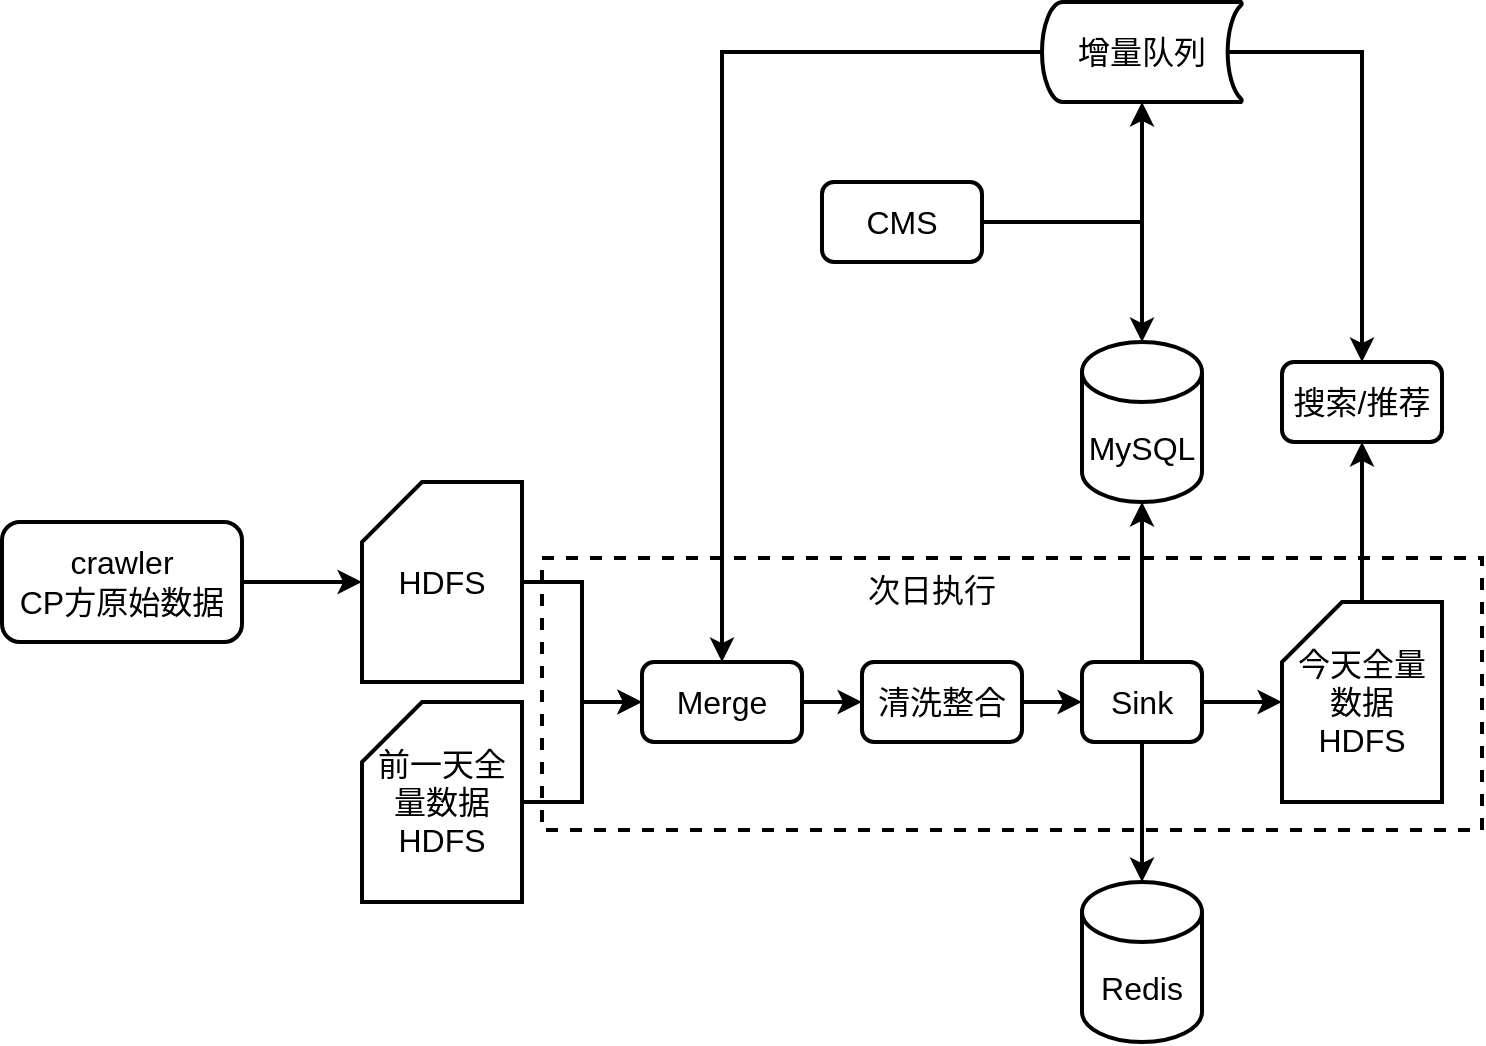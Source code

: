 <mxfile version="14.2.7" type="github">
  <diagram id="VjVRpiudHXe4usmQhJof" name="第 1 页">
    <mxGraphModel dx="1426" dy="844" grid="0" gridSize="10" guides="1" tooltips="1" connect="1" arrows="1" fold="1" page="1" pageScale="1" pageWidth="1169" pageHeight="827" math="0" shadow="0">
      <root>
        <mxCell id="0" />
        <mxCell id="1" parent="0" />
        <mxCell id="4UaUl_g-EKsj6W3iqg6l-20" value="" style="rounded=0;whiteSpace=wrap;html=1;strokeWidth=2;fontSize=16;dashed=1;" vertex="1" parent="1">
          <mxGeometry x="390" y="388" width="470" height="136" as="geometry" />
        </mxCell>
        <mxCell id="4UaUl_g-EKsj6W3iqg6l-3" value="" style="edgeStyle=orthogonalEdgeStyle;rounded=0;orthogonalLoop=1;jettySize=auto;html=1;fontSize=16;strokeWidth=2;" edge="1" parent="1" source="4UaUl_g-EKsj6W3iqg6l-1" target="4UaUl_g-EKsj6W3iqg6l-2">
          <mxGeometry relative="1" as="geometry" />
        </mxCell>
        <mxCell id="4UaUl_g-EKsj6W3iqg6l-1" value="crawler&lt;br style=&quot;font-size: 16px;&quot;&gt;CP方原始数据" style="rounded=1;whiteSpace=wrap;html=1;strokeWidth=2;fontSize=16;" vertex="1" parent="1">
          <mxGeometry x="120" y="370" width="120" height="60" as="geometry" />
        </mxCell>
        <mxCell id="4UaUl_g-EKsj6W3iqg6l-6" style="edgeStyle=orthogonalEdgeStyle;rounded=0;orthogonalLoop=1;jettySize=auto;html=1;exitX=1;exitY=0.5;exitDx=0;exitDy=0;exitPerimeter=0;entryX=0;entryY=0.5;entryDx=0;entryDy=0;strokeWidth=2;fontSize=16;" edge="1" parent="1" source="4UaUl_g-EKsj6W3iqg6l-2" target="4UaUl_g-EKsj6W3iqg6l-5">
          <mxGeometry relative="1" as="geometry" />
        </mxCell>
        <mxCell id="4UaUl_g-EKsj6W3iqg6l-2" value="HDFS" style="shape=card;whiteSpace=wrap;html=1;strokeWidth=2;fontSize=16;" vertex="1" parent="1">
          <mxGeometry x="300" y="350" width="80" height="100" as="geometry" />
        </mxCell>
        <mxCell id="4UaUl_g-EKsj6W3iqg6l-7" style="edgeStyle=orthogonalEdgeStyle;rounded=0;orthogonalLoop=1;jettySize=auto;html=1;exitX=1;exitY=0.5;exitDx=0;exitDy=0;exitPerimeter=0;entryX=0;entryY=0.5;entryDx=0;entryDy=0;strokeWidth=2;fontSize=16;" edge="1" parent="1" source="4UaUl_g-EKsj6W3iqg6l-4" target="4UaUl_g-EKsj6W3iqg6l-5">
          <mxGeometry relative="1" as="geometry" />
        </mxCell>
        <mxCell id="4UaUl_g-EKsj6W3iqg6l-4" value="前一天全量数据&lt;br&gt;HDFS" style="shape=card;whiteSpace=wrap;html=1;strokeWidth=2;fontSize=16;" vertex="1" parent="1">
          <mxGeometry x="300" y="460" width="80" height="100" as="geometry" />
        </mxCell>
        <mxCell id="4UaUl_g-EKsj6W3iqg6l-9" value="" style="edgeStyle=orthogonalEdgeStyle;rounded=0;orthogonalLoop=1;jettySize=auto;html=1;strokeWidth=2;fontSize=16;" edge="1" parent="1" source="4UaUl_g-EKsj6W3iqg6l-5" target="4UaUl_g-EKsj6W3iqg6l-8">
          <mxGeometry relative="1" as="geometry" />
        </mxCell>
        <mxCell id="4UaUl_g-EKsj6W3iqg6l-5" value="Merge" style="rounded=1;whiteSpace=wrap;html=1;strokeWidth=2;fontSize=16;" vertex="1" parent="1">
          <mxGeometry x="440" y="440" width="80" height="40" as="geometry" />
        </mxCell>
        <mxCell id="4UaUl_g-EKsj6W3iqg6l-11" value="" style="edgeStyle=orthogonalEdgeStyle;rounded=0;orthogonalLoop=1;jettySize=auto;html=1;strokeWidth=2;fontSize=16;" edge="1" parent="1" source="4UaUl_g-EKsj6W3iqg6l-8" target="4UaUl_g-EKsj6W3iqg6l-10">
          <mxGeometry relative="1" as="geometry" />
        </mxCell>
        <mxCell id="4UaUl_g-EKsj6W3iqg6l-8" value="清洗整合" style="rounded=1;whiteSpace=wrap;html=1;strokeWidth=2;fontSize=16;" vertex="1" parent="1">
          <mxGeometry x="550" y="440" width="80" height="40" as="geometry" />
        </mxCell>
        <mxCell id="4UaUl_g-EKsj6W3iqg6l-13" value="" style="edgeStyle=orthogonalEdgeStyle;rounded=0;orthogonalLoop=1;jettySize=auto;html=1;strokeWidth=2;fontSize=16;" edge="1" parent="1" source="4UaUl_g-EKsj6W3iqg6l-10" target="4UaUl_g-EKsj6W3iqg6l-12">
          <mxGeometry relative="1" as="geometry" />
        </mxCell>
        <mxCell id="4UaUl_g-EKsj6W3iqg6l-15" value="" style="edgeStyle=orthogonalEdgeStyle;rounded=0;orthogonalLoop=1;jettySize=auto;html=1;strokeWidth=2;fontSize=16;" edge="1" parent="1" source="4UaUl_g-EKsj6W3iqg6l-10" target="4UaUl_g-EKsj6W3iqg6l-14">
          <mxGeometry relative="1" as="geometry" />
        </mxCell>
        <mxCell id="4UaUl_g-EKsj6W3iqg6l-17" value="" style="edgeStyle=orthogonalEdgeStyle;rounded=0;orthogonalLoop=1;jettySize=auto;html=1;strokeWidth=2;fontSize=16;" edge="1" parent="1" source="4UaUl_g-EKsj6W3iqg6l-10" target="4UaUl_g-EKsj6W3iqg6l-16">
          <mxGeometry relative="1" as="geometry" />
        </mxCell>
        <mxCell id="4UaUl_g-EKsj6W3iqg6l-10" value="Sink" style="rounded=1;whiteSpace=wrap;html=1;strokeWidth=2;fontSize=16;" vertex="1" parent="1">
          <mxGeometry x="660" y="440" width="60" height="40" as="geometry" />
        </mxCell>
        <mxCell id="4UaUl_g-EKsj6W3iqg6l-19" value="" style="edgeStyle=orthogonalEdgeStyle;rounded=0;orthogonalLoop=1;jettySize=auto;html=1;strokeWidth=2;fontSize=16;" edge="1" parent="1" source="4UaUl_g-EKsj6W3iqg6l-12" target="4UaUl_g-EKsj6W3iqg6l-18">
          <mxGeometry relative="1" as="geometry" />
        </mxCell>
        <mxCell id="4UaUl_g-EKsj6W3iqg6l-12" value="今天全量数据&lt;br&gt;HDFS" style="shape=card;whiteSpace=wrap;html=1;strokeWidth=2;fontSize=16;" vertex="1" parent="1">
          <mxGeometry x="760" y="410" width="80" height="100" as="geometry" />
        </mxCell>
        <mxCell id="4UaUl_g-EKsj6W3iqg6l-14" value="MySQL" style="shape=cylinder3;whiteSpace=wrap;html=1;boundedLbl=1;backgroundOutline=1;size=15;strokeWidth=2;fontSize=16;" vertex="1" parent="1">
          <mxGeometry x="660" y="280" width="60" height="80" as="geometry" />
        </mxCell>
        <mxCell id="4UaUl_g-EKsj6W3iqg6l-16" value="Redis" style="shape=cylinder3;whiteSpace=wrap;html=1;boundedLbl=1;backgroundOutline=1;size=15;strokeWidth=2;fontSize=16;" vertex="1" parent="1">
          <mxGeometry x="660" y="550" width="60" height="80" as="geometry" />
        </mxCell>
        <mxCell id="4UaUl_g-EKsj6W3iqg6l-18" value="搜索/推荐" style="rounded=1;whiteSpace=wrap;html=1;strokeWidth=2;fontSize=16;" vertex="1" parent="1">
          <mxGeometry x="760" y="290" width="80" height="40" as="geometry" />
        </mxCell>
        <mxCell id="4UaUl_g-EKsj6W3iqg6l-21" value="次日执行" style="text;html=1;strokeColor=none;fillColor=none;align=center;verticalAlign=middle;whiteSpace=wrap;rounded=0;dashed=1;fontSize=16;" vertex="1" parent="1">
          <mxGeometry x="545" y="394" width="80" height="20" as="geometry" />
        </mxCell>
        <mxCell id="4UaUl_g-EKsj6W3iqg6l-25" style="edgeStyle=orthogonalEdgeStyle;rounded=0;orthogonalLoop=1;jettySize=auto;html=1;exitX=1;exitY=0.5;exitDx=0;exitDy=0;entryX=0.5;entryY=1;entryDx=0;entryDy=0;entryPerimeter=0;strokeWidth=2;fontSize=16;" edge="1" parent="1" source="4UaUl_g-EKsj6W3iqg6l-23" target="4UaUl_g-EKsj6W3iqg6l-24">
          <mxGeometry relative="1" as="geometry" />
        </mxCell>
        <mxCell id="4UaUl_g-EKsj6W3iqg6l-26" style="edgeStyle=orthogonalEdgeStyle;rounded=0;orthogonalLoop=1;jettySize=auto;html=1;exitX=1;exitY=0.5;exitDx=0;exitDy=0;entryX=0.5;entryY=0;entryDx=0;entryDy=0;entryPerimeter=0;strokeWidth=2;fontSize=16;" edge="1" parent="1" source="4UaUl_g-EKsj6W3iqg6l-23" target="4UaUl_g-EKsj6W3iqg6l-14">
          <mxGeometry relative="1" as="geometry" />
        </mxCell>
        <mxCell id="4UaUl_g-EKsj6W3iqg6l-23" value="CMS" style="rounded=1;whiteSpace=wrap;html=1;strokeWidth=2;fontSize=16;" vertex="1" parent="1">
          <mxGeometry x="530" y="200" width="80" height="40" as="geometry" />
        </mxCell>
        <mxCell id="4UaUl_g-EKsj6W3iqg6l-27" style="edgeStyle=orthogonalEdgeStyle;rounded=0;orthogonalLoop=1;jettySize=auto;html=1;exitX=0.93;exitY=0.5;exitDx=0;exitDy=0;exitPerimeter=0;strokeWidth=2;fontSize=16;" edge="1" parent="1" source="4UaUl_g-EKsj6W3iqg6l-24" target="4UaUl_g-EKsj6W3iqg6l-18">
          <mxGeometry relative="1" as="geometry" />
        </mxCell>
        <mxCell id="4UaUl_g-EKsj6W3iqg6l-29" style="edgeStyle=orthogonalEdgeStyle;rounded=0;orthogonalLoop=1;jettySize=auto;html=1;exitX=0;exitY=0.5;exitDx=0;exitDy=0;exitPerimeter=0;strokeWidth=2;fontSize=16;" edge="1" parent="1" source="4UaUl_g-EKsj6W3iqg6l-24" target="4UaUl_g-EKsj6W3iqg6l-5">
          <mxGeometry relative="1" as="geometry" />
        </mxCell>
        <mxCell id="4UaUl_g-EKsj6W3iqg6l-24" value="增量队列" style="strokeWidth=2;html=1;shape=mxgraph.flowchart.stored_data;whiteSpace=wrap;rounded=0;shadow=0;glass=0;sketch=0;fontSize=16;" vertex="1" parent="1">
          <mxGeometry x="640" y="110" width="100" height="50" as="geometry" />
        </mxCell>
      </root>
    </mxGraphModel>
  </diagram>
</mxfile>
